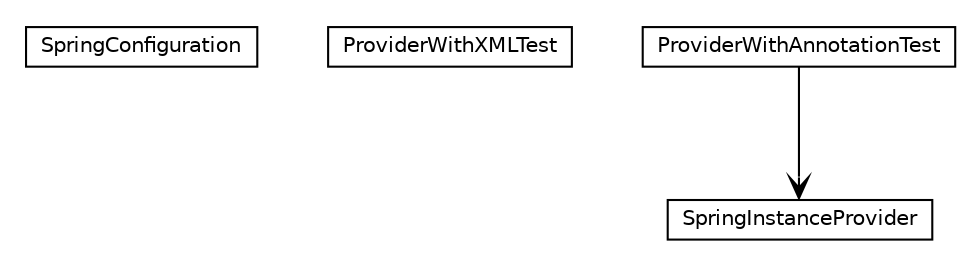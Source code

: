#!/usr/local/bin/dot
#
# Class diagram 
# Generated by UMLGraph version R5_6_6-8-g8d7759 (http://www.umlgraph.org/)
#

digraph G {
	edge [fontname="Helvetica",fontsize=10,labelfontname="Helvetica",labelfontsize=10];
	node [fontname="Helvetica",fontsize=10,shape=plaintext];
	nodesep=0.25;
	ranksep=0.5;
	// org.dayatang.ioc.spring.factory.SpringConfiguration
	c2408 [label=<<table title="org.dayatang.ioc.spring.factory.SpringConfiguration" border="0" cellborder="1" cellspacing="0" cellpadding="2" port="p" href="./SpringConfiguration.html">
		<tr><td><table border="0" cellspacing="0" cellpadding="1">
<tr><td align="center" balign="center"> SpringConfiguration </td></tr>
		</table></td></tr>
		</table>>, URL="./SpringConfiguration.html", fontname="Helvetica", fontcolor="black", fontsize=10.0];
	// org.dayatang.ioc.spring.factory.ProviderWithXMLTest
	c2409 [label=<<table title="org.dayatang.ioc.spring.factory.ProviderWithXMLTest" border="0" cellborder="1" cellspacing="0" cellpadding="2" port="p" href="./ProviderWithXMLTest.html">
		<tr><td><table border="0" cellspacing="0" cellpadding="1">
<tr><td align="center" balign="center"> ProviderWithXMLTest </td></tr>
		</table></td></tr>
		</table>>, URL="./ProviderWithXMLTest.html", fontname="Helvetica", fontcolor="black", fontsize=10.0];
	// org.dayatang.ioc.spring.factory.ProviderWithAnnotationTest
	c2410 [label=<<table title="org.dayatang.ioc.spring.factory.ProviderWithAnnotationTest" border="0" cellborder="1" cellspacing="0" cellpadding="2" port="p" href="./ProviderWithAnnotationTest.html">
		<tr><td><table border="0" cellspacing="0" cellpadding="1">
<tr><td align="center" balign="center"> ProviderWithAnnotationTest </td></tr>
		</table></td></tr>
		</table>>, URL="./ProviderWithAnnotationTest.html", fontname="Helvetica", fontcolor="black", fontsize=10.0];
	// org.dayatang.ioc.spring.factory.ProviderWithAnnotationTest NAVASSOC org.dayatang.ioc.spring.factory.SpringInstanceProvider
	c2410:p -> c2516:p [taillabel="", label=" "headlabel="", fontname="Helvetica", fontcolor="black", fontsize=10.0, color="black", arrowhead=open];
	// org.dayatang.ioc.spring.factory.SpringInstanceProvider
	c2516 [label=<<table title="org.dayatang.ioc.spring.factory.SpringInstanceProvider" border="0" cellborder="1" cellspacing="0" cellpadding="2" port="p" href="http://java.sun.com/j2se/1.4.2/docs/api/org/dayatang/ioc/spring/factory/SpringInstanceProvider.html">
		<tr><td><table border="0" cellspacing="0" cellpadding="1">
<tr><td align="center" balign="center"> SpringInstanceProvider </td></tr>
		</table></td></tr>
		</table>>, URL="http://java.sun.com/j2se/1.4.2/docs/api/org/dayatang/ioc/spring/factory/SpringInstanceProvider.html", fontname="Helvetica", fontcolor="black", fontsize=10.0];
}

